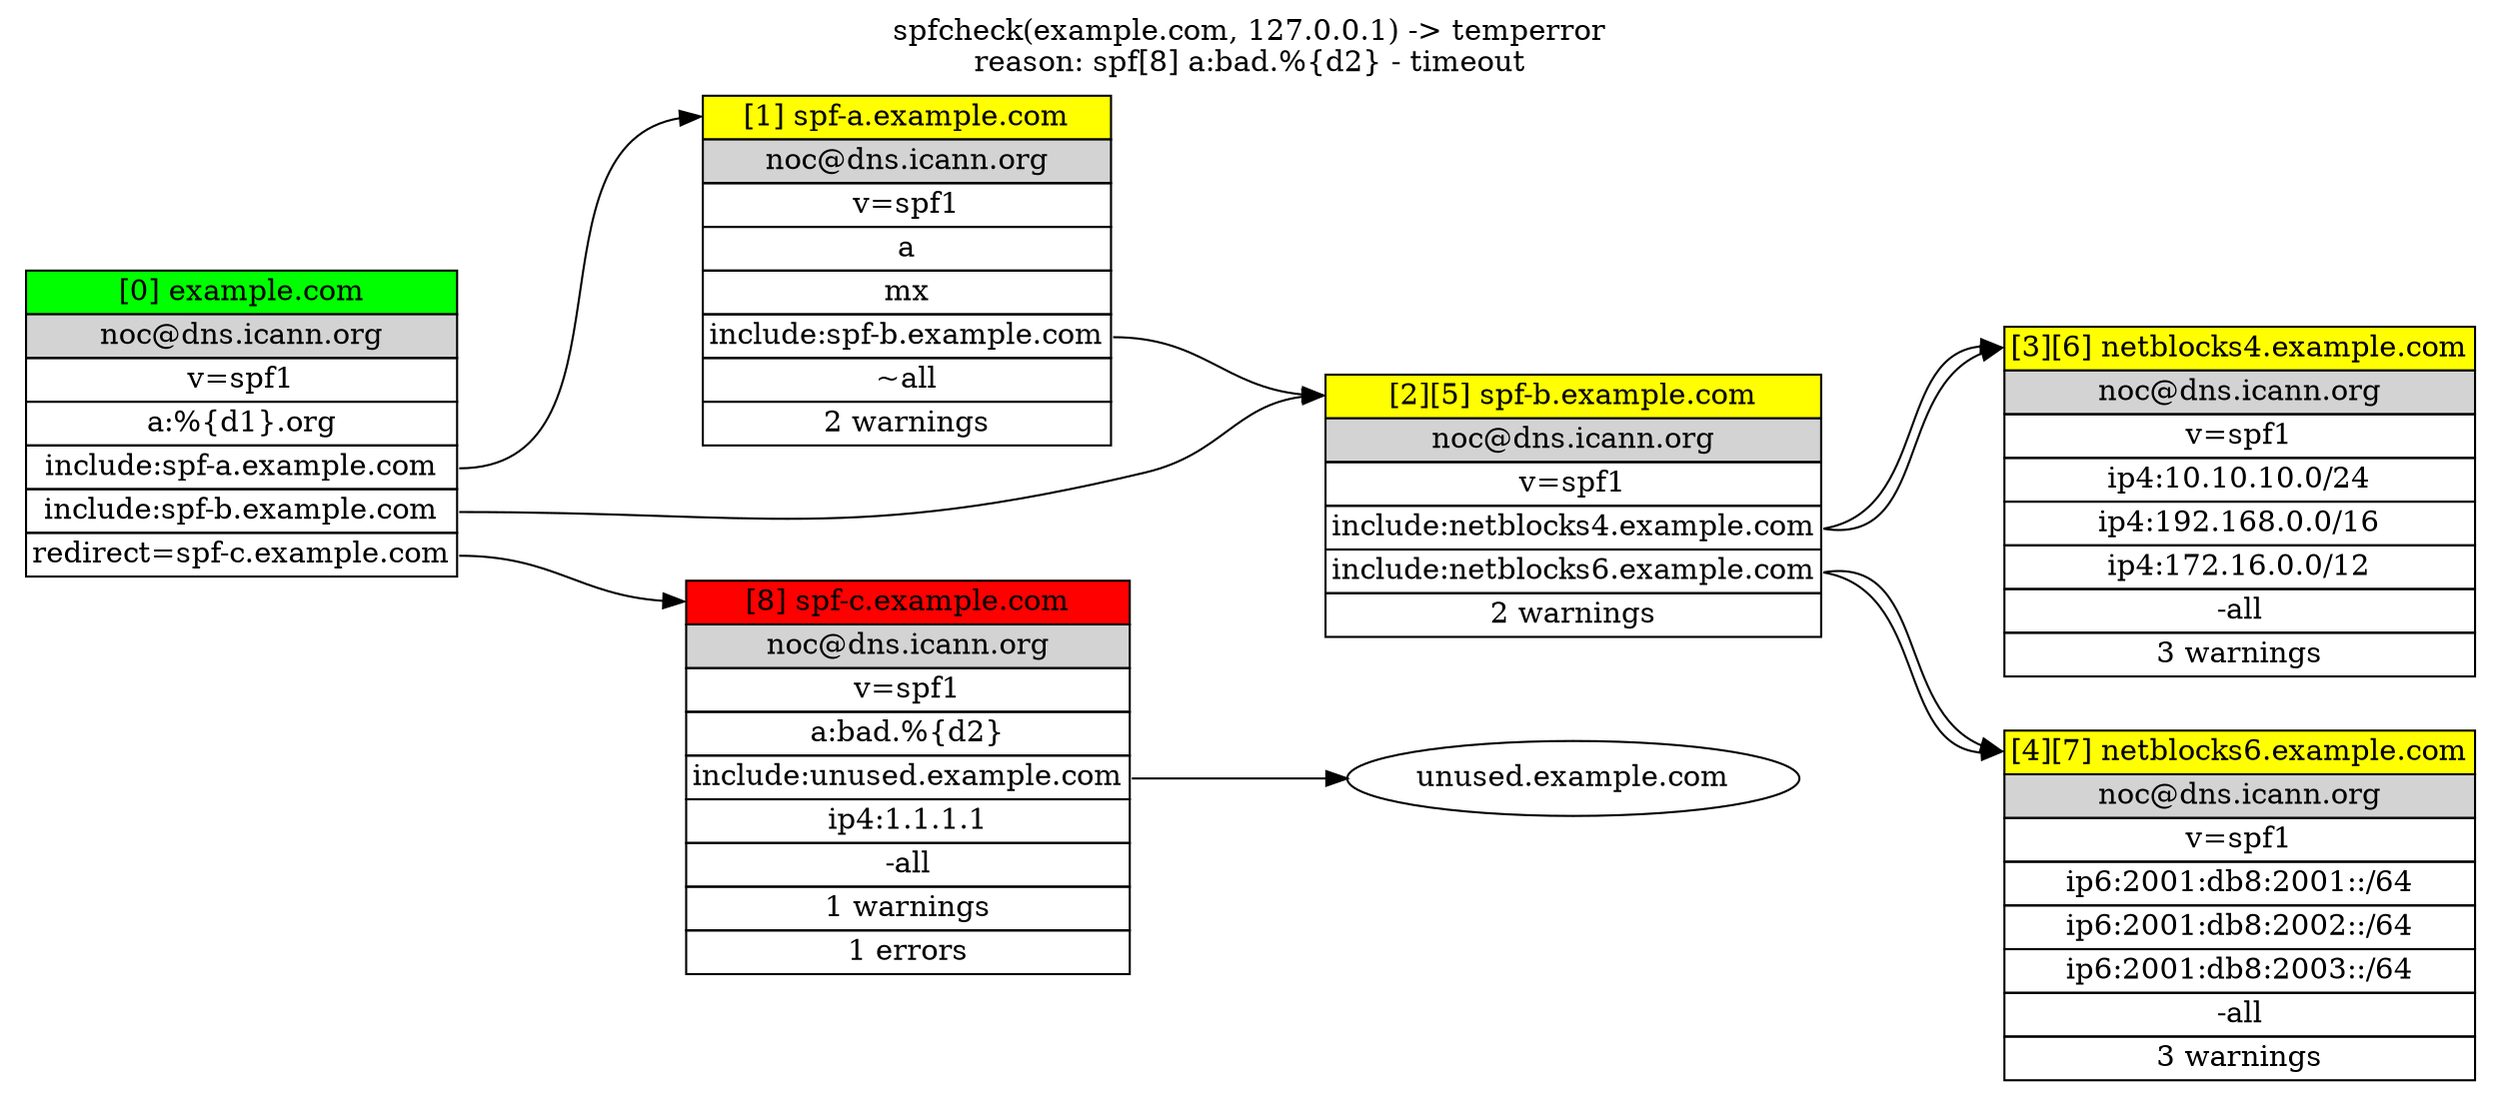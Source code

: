 
digraph SPF {
  label="spfcheck(example.com, 127.0.0.1) -> temperror
reason: spf[8] a:bad.%{d2} - timeout";
  labelloc="t";
  rankdir="LR";
  ranksep="1.0 equally";

  "spf-c.example.com" [label=<
  <TABLE BORDER="0" CELLBORDER="1" CELLSPACING="0">
  <TR><TD PORT="TOP" BGCOLOR="red">[8] spf-c.example.com</TD></TR>
  <TR><TD BGCOLOR="lightgray">noc@dns.icann.org</TD></TR>
  <TR><TD>v=spf1</TD></TR>
  <TR><TD>a:bad.%{d2}</TD></TR>
  <TR><TD PORT="1">include:unused.example.com</TD></TR>
  <TR><TD>ip4:1.1.1.1</TD></TR>
  <TR><TD>-all</TD></TR>
  <TR><TD>1 warnings</TD></TR>
  <TR><TD>1 errors</TD></TR>
  </TABLE>
  >, shape="plaintext"];

  "spf-c.example.com":"1" -> "unused.example.com":"TOP";


"netblocks6.example.com" [label=<
  <TABLE BORDER="0" CELLBORDER="1" CELLSPACING="0">
  <TR><TD PORT="TOP" BGCOLOR="yellow">[4][7] netblocks6.example.com</TD></TR>
  <TR><TD BGCOLOR="lightgray">noc@dns.icann.org</TD></TR>
  <TR><TD>v=spf1</TD></TR>
  <TR><TD>ip6:2001:db8:2001::/64</TD></TR>
  <TR><TD>ip6:2001:db8:2002::/64</TD></TR>
  <TR><TD>ip6:2001:db8:2003::/64</TD></TR>
  <TR><TD>-all</TD></TR>
  <TR><TD>3 warnings</TD></TR>
  
  </TABLE>
  >, shape="plaintext"];

  


"netblocks4.example.com" [label=<
  <TABLE BORDER="0" CELLBORDER="1" CELLSPACING="0">
  <TR><TD PORT="TOP" BGCOLOR="yellow">[3][6] netblocks4.example.com</TD></TR>
  <TR><TD BGCOLOR="lightgray">noc@dns.icann.org</TD></TR>
  <TR><TD>v=spf1</TD></TR>
  <TR><TD>ip4:10.10.10.0/24</TD></TR>
  <TR><TD>ip4:192.168.0.0/16</TD></TR>
  <TR><TD>ip4:172.16.0.0/12</TD></TR>
  <TR><TD>-all</TD></TR>
  <TR><TD>3 warnings</TD></TR>
  
  </TABLE>
  >, shape="plaintext"];

  


"spf-b.example.com" [label=<
  <TABLE BORDER="0" CELLBORDER="1" CELLSPACING="0">
  <TR><TD PORT="TOP" BGCOLOR="yellow">[2][5] spf-b.example.com</TD></TR>
  <TR><TD BGCOLOR="lightgray">noc@dns.icann.org</TD></TR>
  <TR><TD>v=spf1</TD></TR>
  <TR><TD PORT="0">include:netblocks4.example.com</TD></TR>
  <TR><TD PORT="1">include:netblocks6.example.com</TD></TR>
  <TR><TD>2 warnings</TD></TR>
  
  </TABLE>
  >, shape="plaintext"];

  "spf-b.example.com":"0" -> "netblocks4.example.com":"TOP";
  "spf-b.example.com":"1" -> "netblocks6.example.com":"TOP";


"netblocks6.example.com" [label=<
  <TABLE BORDER="0" CELLBORDER="1" CELLSPACING="0">
  <TR><TD PORT="TOP" BGCOLOR="yellow">[4][7] netblocks6.example.com</TD></TR>
  <TR><TD BGCOLOR="lightgray">noc@dns.icann.org</TD></TR>
  <TR><TD>v=spf1</TD></TR>
  <TR><TD>ip6:2001:db8:2001::/64</TD></TR>
  <TR><TD>ip6:2001:db8:2002::/64</TD></TR>
  <TR><TD>ip6:2001:db8:2003::/64</TD></TR>
  <TR><TD>-all</TD></TR>
  <TR><TD>3 warnings</TD></TR>
  
  </TABLE>
  >, shape="plaintext"];

  


"netblocks4.example.com" [label=<
  <TABLE BORDER="0" CELLBORDER="1" CELLSPACING="0">
  <TR><TD PORT="TOP" BGCOLOR="yellow">[3][6] netblocks4.example.com</TD></TR>
  <TR><TD BGCOLOR="lightgray">noc@dns.icann.org</TD></TR>
  <TR><TD>v=spf1</TD></TR>
  <TR><TD>ip4:10.10.10.0/24</TD></TR>
  <TR><TD>ip4:192.168.0.0/16</TD></TR>
  <TR><TD>ip4:172.16.0.0/12</TD></TR>
  <TR><TD>-all</TD></TR>
  <TR><TD>3 warnings</TD></TR>
  
  </TABLE>
  >, shape="plaintext"];

  


"spf-b.example.com" [label=<
  <TABLE BORDER="0" CELLBORDER="1" CELLSPACING="0">
  <TR><TD PORT="TOP" BGCOLOR="yellow">[2][5] spf-b.example.com</TD></TR>
  <TR><TD BGCOLOR="lightgray">noc@dns.icann.org</TD></TR>
  <TR><TD>v=spf1</TD></TR>
  <TR><TD PORT="0">include:netblocks4.example.com</TD></TR>
  <TR><TD PORT="1">include:netblocks6.example.com</TD></TR>
  <TR><TD>2 warnings</TD></TR>
  
  </TABLE>
  >, shape="plaintext"];

  "spf-b.example.com":"0" -> "netblocks4.example.com":"TOP";
  "spf-b.example.com":"1" -> "netblocks6.example.com":"TOP";


"spf-a.example.com" [label=<
  <TABLE BORDER="0" CELLBORDER="1" CELLSPACING="0">
  <TR><TD PORT="TOP" BGCOLOR="yellow">[1] spf-a.example.com</TD></TR>
  <TR><TD BGCOLOR="lightgray">noc@dns.icann.org</TD></TR>
  <TR><TD>v=spf1</TD></TR>
  <TR><TD>a</TD></TR>
  <TR><TD>mx</TD></TR>
  <TR><TD PORT="2">include:spf-b.example.com</TD></TR>
  <TR><TD>~all</TD></TR>
  <TR><TD>2 warnings</TD></TR>
  
  </TABLE>
  >, shape="plaintext"];

  "spf-a.example.com":"2" -> "spf-b.example.com":"TOP";


"example.com" [label=<
  <TABLE BORDER="0" CELLBORDER="1" CELLSPACING="0">
  <TR><TD PORT="TOP" BGCOLOR="green">[0] example.com</TD></TR>
  <TR><TD BGCOLOR="lightgray">noc@dns.icann.org</TD></TR>
  <TR><TD>v=spf1</TD></TR>
  <TR><TD>a:%{d1}.org</TD></TR>
  <TR><TD PORT="1">include:spf-a.example.com</TD></TR>
  <TR><TD PORT="2">include:spf-b.example.com</TD></TR>
  <TR><TD PORT="3">redirect=spf-c.example.com</TD></TR>
  
  
  </TABLE>
  >, shape="plaintext"];

  "example.com":"1" -> "spf-a.example.com":"TOP";
  "example.com":"2" -> "spf-b.example.com":"TOP";
  "example.com":"3" -> "spf-c.example.com":"TOP";


  }


